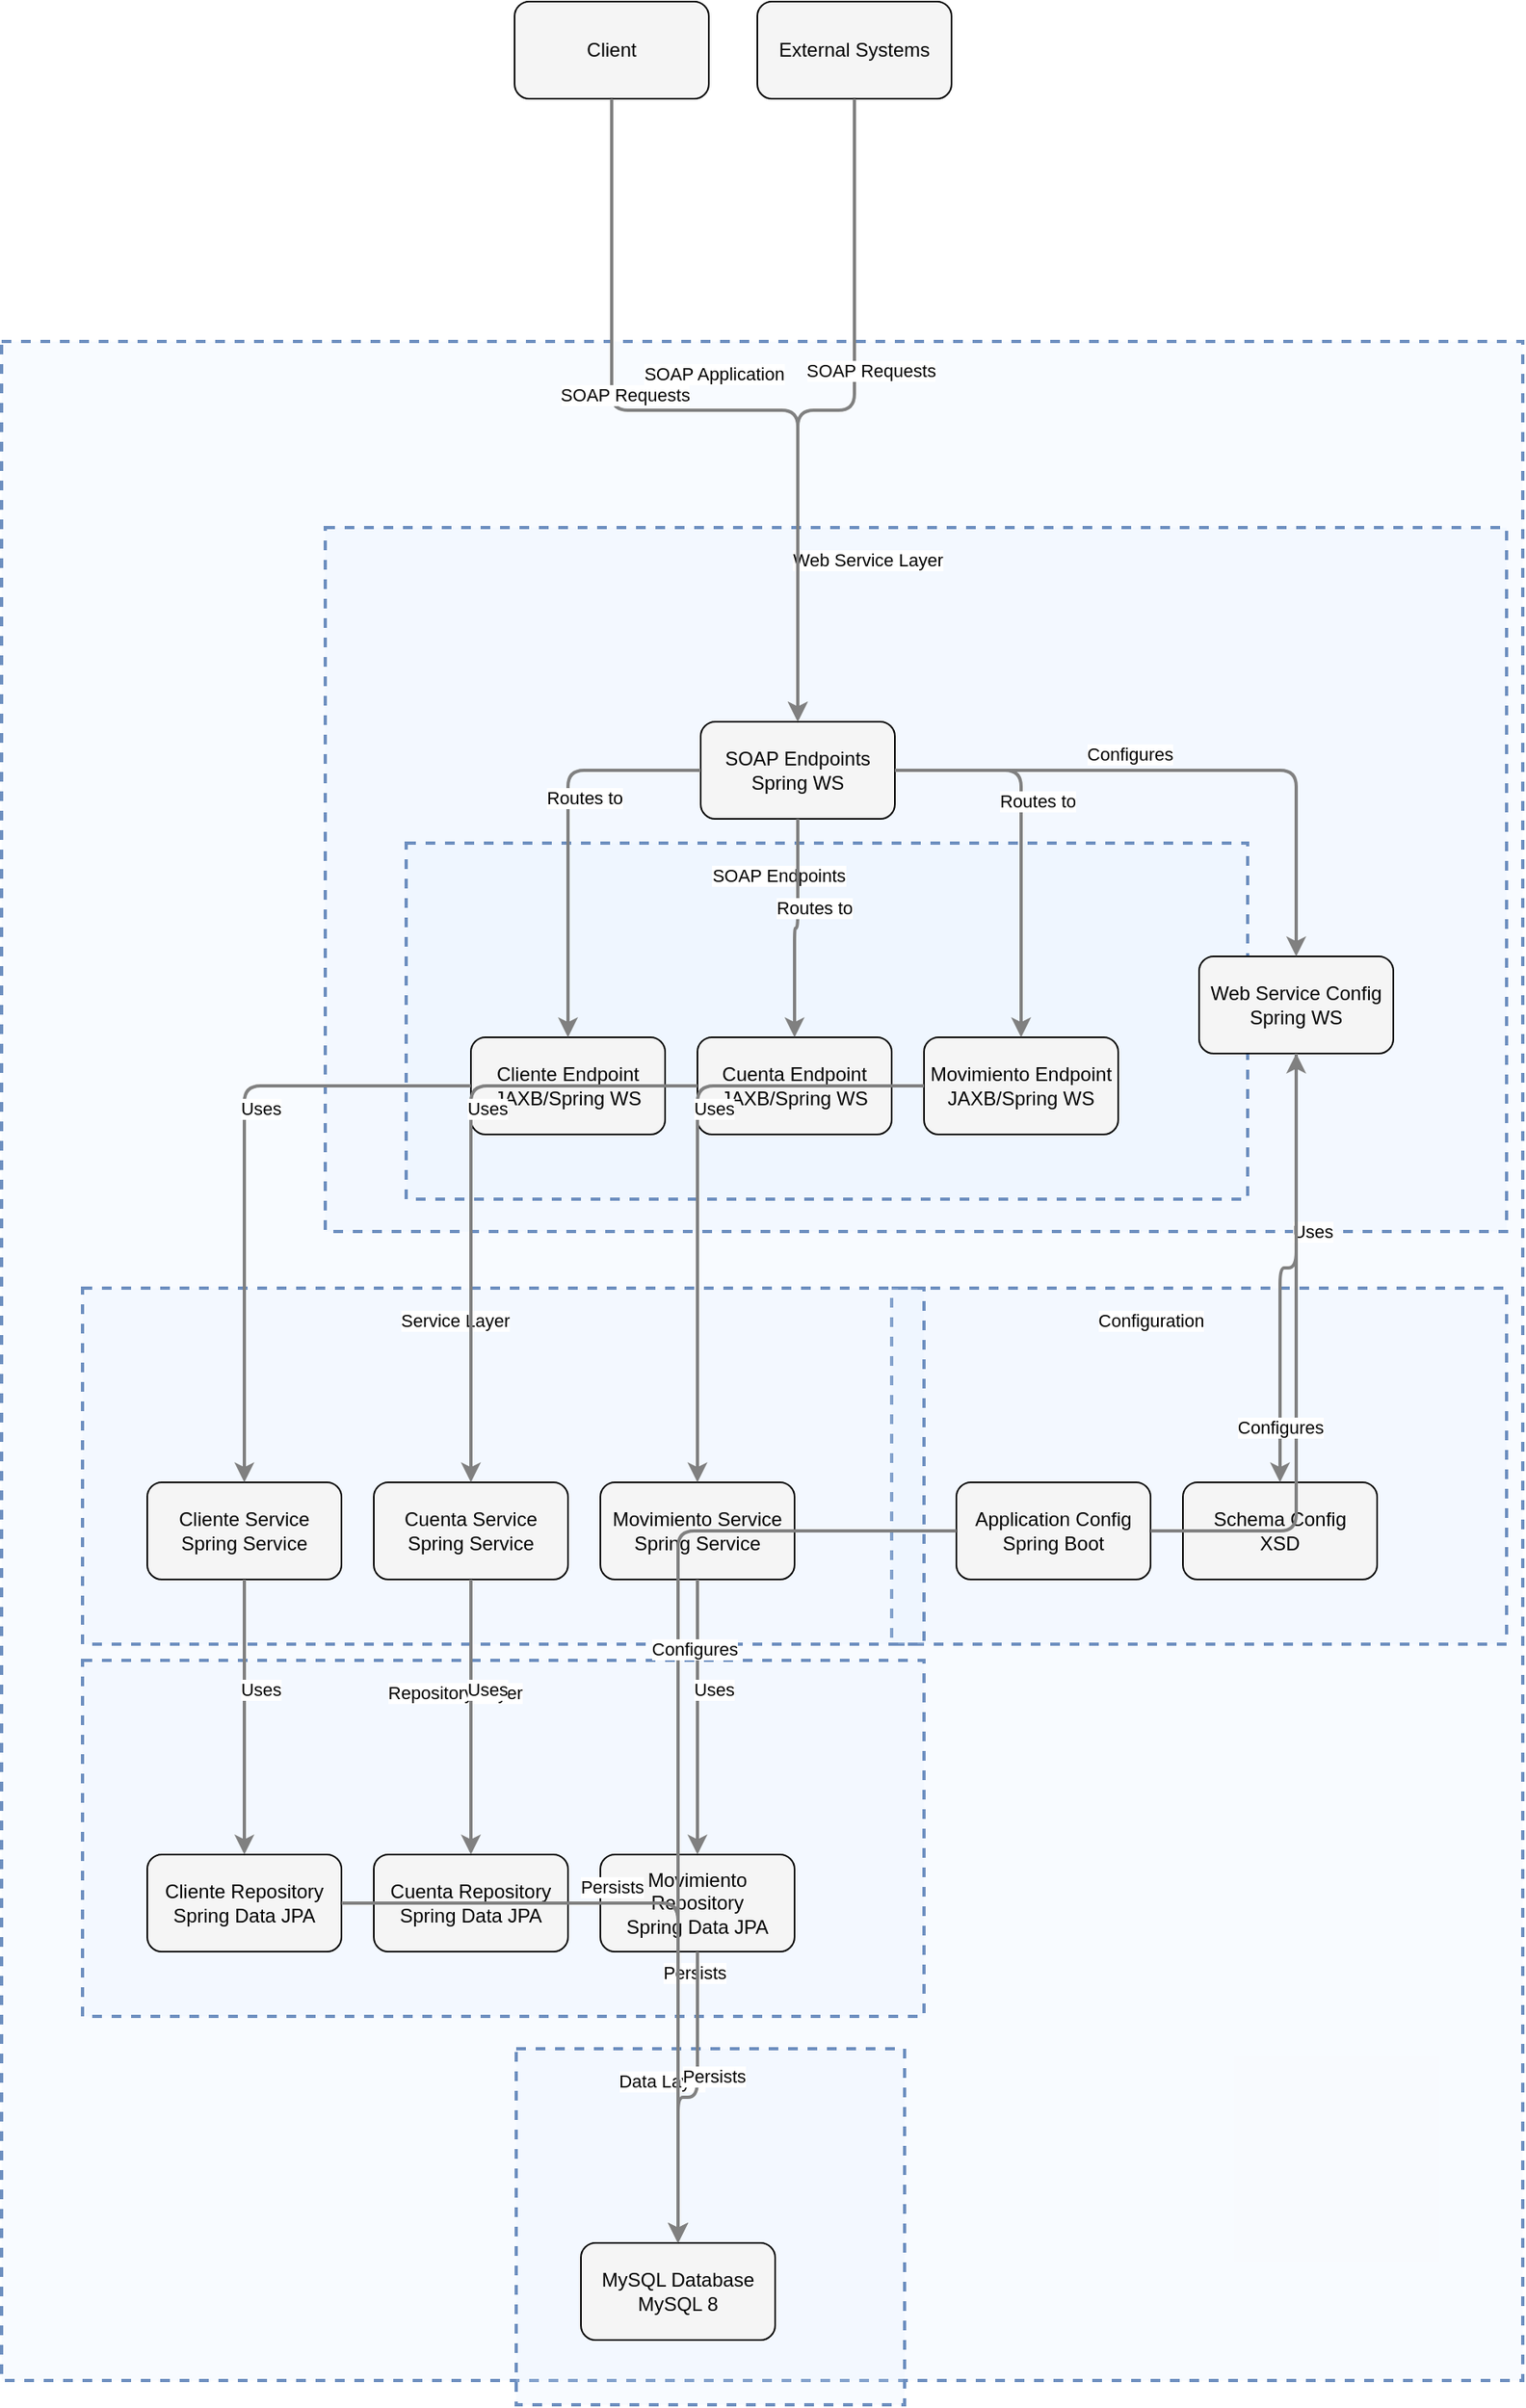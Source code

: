 <?xml version="1.0" encoding="UTF-8"?>
      <mxfile version="14.6.5" type="device">
        <diagram id="codeviz-diagram" name="System Diagram">
          <mxGraphModel dx="1000" dy="1000" grid="1" gridSize="10" guides="1" tooltips="1" connect="1" arrows="1" fold="1" page="1" pageScale="1" pageWidth="1169" pageHeight="827" math="0" shadow="0">
            <root>
              <mxCell id="0"/>
              <mxCell id="1" parent="0"/>
              <mxCell id="subGraph0" value="" style="html=1;whiteSpace=wrap;container=1;fillColor=#dae8fc;strokeColor=#6c8ebf;dashed=1;fillOpacity=20;strokeWidth=2;containerType=none;recursiveResize=0;movable=1;resizable=1;autosize=0;dropTarget=0" vertex="1" parent="subGraph1">
                <mxGeometry x="50" y="195" width="520" height="220" as="geometry"/>
              </mxCell>
              <mxCell id="subGraph0_label" value="SOAP Endpoints" style="edgeLabel;html=1;align=center;verticalAlign=middle;resizable=0;labelBackgroundColor=white;spacing=5" vertex="1" parent="subGraph1">
                <mxGeometry x="58" y="203" width="444" height="24" as="geometry"/>
              </mxCell>
<mxCell id="Configuration" value="" style="html=1;whiteSpace=wrap;container=1;fillColor=#dae8fc;strokeColor=#6c8ebf;dashed=1;fillOpacity=20;strokeWidth=2;containerType=none;recursiveResize=0;movable=1;resizable=1;autosize=0;dropTarget=0" vertex="1" parent="subGraph6">
                <mxGeometry x="550" y="585" width="380" height="220" as="geometry"/>
              </mxCell>
              <mxCell id="Configuration_label" value="Configuration" style="edgeLabel;html=1;align=center;verticalAlign=middle;resizable=0;labelBackgroundColor=white;spacing=5" vertex="1" parent="subGraph6">
                <mxGeometry x="558" y="593" width="304" height="24" as="geometry"/>
              </mxCell>
<mxCell id="subGraph4" value="" style="html=1;whiteSpace=wrap;container=1;fillColor=#dae8fc;strokeColor=#6c8ebf;dashed=1;fillOpacity=20;strokeWidth=2;containerType=none;recursiveResize=0;movable=1;resizable=1;autosize=0;dropTarget=0" vertex="1" parent="subGraph6">
                <mxGeometry x="318" y="1055" width="240" height="220" as="geometry"/>
              </mxCell>
              <mxCell id="subGraph4_label" value="Data Layer" style="edgeLabel;html=1;align=center;verticalAlign=middle;resizable=0;labelBackgroundColor=white;spacing=5" vertex="1" parent="subGraph6">
                <mxGeometry x="326" y="1063" width="164" height="24" as="geometry"/>
              </mxCell>
<mxCell id="subGraph3" value="" style="html=1;whiteSpace=wrap;container=1;fillColor=#dae8fc;strokeColor=#6c8ebf;dashed=1;fillOpacity=20;strokeWidth=2;containerType=none;recursiveResize=0;movable=1;resizable=1;autosize=0;dropTarget=0" vertex="1" parent="subGraph6">
                <mxGeometry x="50" y="815" width="520" height="220" as="geometry"/>
              </mxCell>
              <mxCell id="subGraph3_label" value="Repository Layer" style="edgeLabel;html=1;align=center;verticalAlign=middle;resizable=0;labelBackgroundColor=white;spacing=5" vertex="1" parent="subGraph6">
                <mxGeometry x="58" y="823" width="444" height="24" as="geometry"/>
              </mxCell>
<mxCell id="subGraph2" value="" style="html=1;whiteSpace=wrap;container=1;fillColor=#dae8fc;strokeColor=#6c8ebf;dashed=1;fillOpacity=20;strokeWidth=2;containerType=none;recursiveResize=0;movable=1;resizable=1;autosize=0;dropTarget=0" vertex="1" parent="subGraph6">
                <mxGeometry x="50" y="585" width="520" height="220" as="geometry"/>
              </mxCell>
              <mxCell id="subGraph2_label" value="Service Layer" style="edgeLabel;html=1;align=center;verticalAlign=middle;resizable=0;labelBackgroundColor=white;spacing=5" vertex="1" parent="subGraph6">
                <mxGeometry x="58" y="593" width="444" height="24" as="geometry"/>
              </mxCell>
<mxCell id="subGraph1" value="" style="html=1;whiteSpace=wrap;container=1;fillColor=#dae8fc;strokeColor=#6c8ebf;dashed=1;fillOpacity=20;strokeWidth=2;containerType=none;recursiveResize=0;movable=1;resizable=1;autosize=0;dropTarget=0" vertex="1" parent="subGraph6">
                <mxGeometry x="200" y="115" width="730" height="435" as="geometry"/>
              </mxCell>
              <mxCell id="subGraph1_label" value="Web Service Layer" style="edgeLabel;html=1;align=center;verticalAlign=middle;resizable=0;labelBackgroundColor=white;spacing=5" vertex="1" parent="subGraph6">
                <mxGeometry x="208" y="123" width="654" height="24" as="geometry"/>
              </mxCell>
<mxCell id="subGraph6" value="" style="html=1;whiteSpace=wrap;container=1;fillColor=#dae8fc;strokeColor=#6c8ebf;dashed=1;fillOpacity=20;strokeWidth=2;containerType=none;recursiveResize=0;movable=1;resizable=1;autosize=0;dropTarget=0" vertex="1" parent="1">
                <mxGeometry x="32" y="222" width="940" height="1260" as="geometry"/>
              </mxCell>
              <mxCell id="subGraph6_label" value="SOAP Application" style="edgeLabel;html=1;align=center;verticalAlign=middle;resizable=0;labelBackgroundColor=white;spacing=5" vertex="1" parent="1">
                <mxGeometry x="40" y="230" width="864" height="24" as="geometry"/>
              </mxCell>
              <mxCell id="Client" value="Client" style="rounded=1;whiteSpace=wrap;html=1;fillColor=#f5f5f5" vertex="1" parent="1">
                    <mxGeometry x="349" y="12" width="120" height="60" as="geometry"/>
                  </mxCell>
<mxCell id="ExternalSystem" value="External Systems" style="rounded=1;whiteSpace=wrap;html=1;fillColor=#f5f5f5" vertex="1" parent="1">
                    <mxGeometry x="499" y="12" width="120" height="60" as="geometry"/>
                  </mxCell>
<mxCell id="SOAPEndpoints" value="SOAP Endpoints&lt;br&gt;Spring WS" style="rounded=1;whiteSpace=wrap;html=1;fillColor=#f5f5f5" vertex="1" parent="subGraph1">
                    <mxGeometry x="232" y="120" width="120" height="60" as="geometry"/>
                  </mxCell>
<mxCell id="WebServiceConfig" value="Web Service Config&lt;br&gt;Spring WS" style="rounded=1;whiteSpace=wrap;html=1;fillColor=#f5f5f5" vertex="1" parent="subGraph1">
                    <mxGeometry x="540" y="265" width="120" height="60" as="geometry"/>
                  </mxCell>
<mxCell id="ClienteEndpoint" value="Cliente Endpoint&lt;br&gt;JAXB/Spring WS" style="rounded=1;whiteSpace=wrap;html=1;fillColor=#f5f5f5" vertex="1" parent="subGraph0">
                    <mxGeometry x="40" y="120" width="120" height="60" as="geometry"/>
                  </mxCell>
<mxCell id="CuentaEndpoint" value="Cuenta Endpoint&lt;br&gt;JAXB/Spring WS" style="rounded=1;whiteSpace=wrap;html=1;fillColor=#f5f5f5" vertex="1" parent="subGraph0">
                    <mxGeometry x="180" y="120" width="120" height="60" as="geometry"/>
                  </mxCell>
<mxCell id="MovimientoEndpoint" value="Movimiento Endpoint&lt;br&gt;JAXB/Spring WS" style="rounded=1;whiteSpace=wrap;html=1;fillColor=#f5f5f5" vertex="1" parent="subGraph0">
                    <mxGeometry x="320" y="120" width="120" height="60" as="geometry"/>
                  </mxCell>
<mxCell id="ClienteService" value="Cliente Service&lt;br&gt;Spring Service" style="rounded=1;whiteSpace=wrap;html=1;fillColor=#f5f5f5" vertex="1" parent="subGraph2">
                    <mxGeometry x="40" y="120" width="120" height="60" as="geometry"/>
                  </mxCell>
<mxCell id="CuentaService" value="Cuenta Service&lt;br&gt;Spring Service" style="rounded=1;whiteSpace=wrap;html=1;fillColor=#f5f5f5" vertex="1" parent="subGraph2">
                    <mxGeometry x="180" y="120" width="120" height="60" as="geometry"/>
                  </mxCell>
<mxCell id="MovimientoService" value="Movimiento Service&lt;br&gt;Spring Service" style="rounded=1;whiteSpace=wrap;html=1;fillColor=#f5f5f5" vertex="1" parent="subGraph2">
                    <mxGeometry x="320" y="120" width="120" height="60" as="geometry"/>
                  </mxCell>
<mxCell id="ClienteRepo" value="Cliente Repository&lt;br&gt;Spring Data JPA" style="rounded=1;whiteSpace=wrap;html=1;fillColor=#f5f5f5" vertex="1" parent="subGraph3">
                    <mxGeometry x="40" y="120" width="120" height="60" as="geometry"/>
                  </mxCell>
<mxCell id="CuentaRepo" value="Cuenta Repository&lt;br&gt;Spring Data JPA" style="rounded=1;whiteSpace=wrap;html=1;fillColor=#f5f5f5" vertex="1" parent="subGraph3">
                    <mxGeometry x="180" y="120" width="120" height="60" as="geometry"/>
                  </mxCell>
<mxCell id="MovimientoRepo" value="Movimiento Repository&lt;br&gt;Spring Data JPA" style="rounded=1;whiteSpace=wrap;html=1;fillColor=#f5f5f5" vertex="1" parent="subGraph3">
                    <mxGeometry x="320" y="120" width="120" height="60" as="geometry"/>
                  </mxCell>
<mxCell id="Database" value="MySQL Database&lt;br&gt;MySQL 8" style="rounded=1;whiteSpace=wrap;html=1;fillColor=#f5f5f5" vertex="1" parent="subGraph4">
                    <mxGeometry x="40" y="120" width="120" height="60" as="geometry"/>
                  </mxCell>
<mxCell id="AppConfig" value="Application Config&lt;br&gt;Spring Boot" style="rounded=1;whiteSpace=wrap;html=1;fillColor=#f5f5f5" vertex="1" parent="Configuration">
                    <mxGeometry x="40" y="120" width="120" height="60" as="geometry"/>
                  </mxCell>
<mxCell id="SchemaConfig" value="Schema Config&lt;br&gt;XSD" style="rounded=1;whiteSpace=wrap;html=1;fillColor=#f5f5f5" vertex="1" parent="Configuration">
                    <mxGeometry x="180" y="120" width="120" height="60" as="geometry"/>
                  </mxCell>
              <mxCell id="edge-L_Client_SOAPEndpoints_0" style="edgeStyle=orthogonalEdgeStyle;rounded=1;orthogonalLoop=1;jettySize=auto;html=1;strokeColor=#808080;strokeWidth=2;jumpStyle=arc;jumpSize=10;spacing=15;labelBackgroundColor=white;labelBorderColor=none" edge="1" parent="1" source="Client" target="SOAPEndpoints">
                  <mxGeometry relative="1" as="geometry"/>
                </mxCell>
                <mxCell id="edge-L_Client_SOAPEndpoints_0_label" value="SOAP Requests" style="edgeLabel;html=1;align=center;verticalAlign=middle;resizable=0;points=[];" vertex="1" connectable="0" parent="edge-L_Client_SOAPEndpoints_0">
                  <mxGeometry x="-0.2" y="10" relative="1" as="geometry">
                    <mxPoint as="offset"/>
                  </mxGeometry>
                </mxCell>
<mxCell id="edge-L_ExternalSystem_SOAPEndpoints_1" style="edgeStyle=orthogonalEdgeStyle;rounded=1;orthogonalLoop=1;jettySize=auto;html=1;strokeColor=#808080;strokeWidth=2;jumpStyle=arc;jumpSize=10;spacing=15;labelBackgroundColor=white;labelBorderColor=none" edge="1" parent="1" source="ExternalSystem" target="SOAPEndpoints">
                  <mxGeometry relative="1" as="geometry"/>
                </mxCell>
                <mxCell id="edge-L_ExternalSystem_SOAPEndpoints_1_label" value="SOAP Requests" style="edgeLabel;html=1;align=center;verticalAlign=middle;resizable=0;points=[];" vertex="1" connectable="0" parent="edge-L_ExternalSystem_SOAPEndpoints_1">
                  <mxGeometry x="-0.2" y="10" relative="1" as="geometry">
                    <mxPoint as="offset"/>
                  </mxGeometry>
                </mxCell>
<mxCell id="edge-L_SOAPEndpoints_WebServiceConfig_2" style="edgeStyle=orthogonalEdgeStyle;rounded=1;orthogonalLoop=1;jettySize=auto;html=1;strokeColor=#808080;strokeWidth=2;jumpStyle=arc;jumpSize=10;spacing=15;labelBackgroundColor=white;labelBorderColor=none" edge="1" parent="1" source="SOAPEndpoints" target="WebServiceConfig">
                  <mxGeometry relative="1" as="geometry"/>
                </mxCell>
                <mxCell id="edge-L_SOAPEndpoints_WebServiceConfig_2_label" value="Configures" style="edgeLabel;html=1;align=center;verticalAlign=middle;resizable=0;points=[];" vertex="1" connectable="0" parent="edge-L_SOAPEndpoints_WebServiceConfig_2">
                  <mxGeometry x="-0.2" y="10" relative="1" as="geometry">
                    <mxPoint as="offset"/>
                  </mxGeometry>
                </mxCell>
<mxCell id="edge-L_WebServiceConfig_SchemaConfig_3" style="edgeStyle=orthogonalEdgeStyle;rounded=1;orthogonalLoop=1;jettySize=auto;html=1;strokeColor=#808080;strokeWidth=2;jumpStyle=arc;jumpSize=10;spacing=15;labelBackgroundColor=white;labelBorderColor=none" edge="1" parent="1" source="WebServiceConfig" target="SchemaConfig">
                  <mxGeometry relative="1" as="geometry"/>
                </mxCell>
                <mxCell id="edge-L_WebServiceConfig_SchemaConfig_3_label" value="Uses" style="edgeLabel;html=1;align=center;verticalAlign=middle;resizable=0;points=[];" vertex="1" connectable="0" parent="edge-L_WebServiceConfig_SchemaConfig_3">
                  <mxGeometry x="-0.2" y="10" relative="1" as="geometry">
                    <mxPoint as="offset"/>
                  </mxGeometry>
                </mxCell>
<mxCell id="edge-L_SOAPEndpoints_ClienteEndpoint_4" style="edgeStyle=orthogonalEdgeStyle;rounded=1;orthogonalLoop=1;jettySize=auto;html=1;strokeColor=#808080;strokeWidth=2;jumpStyle=arc;jumpSize=10;spacing=15;labelBackgroundColor=white;labelBorderColor=none" edge="1" parent="1" source="SOAPEndpoints" target="ClienteEndpoint">
                  <mxGeometry relative="1" as="geometry"/>
                </mxCell>
                <mxCell id="edge-L_SOAPEndpoints_ClienteEndpoint_4_label" value="Routes to" style="edgeLabel;html=1;align=center;verticalAlign=middle;resizable=0;points=[];" vertex="1" connectable="0" parent="edge-L_SOAPEndpoints_ClienteEndpoint_4">
                  <mxGeometry x="-0.2" y="10" relative="1" as="geometry">
                    <mxPoint as="offset"/>
                  </mxGeometry>
                </mxCell>
<mxCell id="edge-L_SOAPEndpoints_CuentaEndpoint_5" style="edgeStyle=orthogonalEdgeStyle;rounded=1;orthogonalLoop=1;jettySize=auto;html=1;strokeColor=#808080;strokeWidth=2;jumpStyle=arc;jumpSize=10;spacing=15;labelBackgroundColor=white;labelBorderColor=none" edge="1" parent="1" source="SOAPEndpoints" target="CuentaEndpoint">
                  <mxGeometry relative="1" as="geometry"/>
                </mxCell>
                <mxCell id="edge-L_SOAPEndpoints_CuentaEndpoint_5_label" value="Routes to" style="edgeLabel;html=1;align=center;verticalAlign=middle;resizable=0;points=[];" vertex="1" connectable="0" parent="edge-L_SOAPEndpoints_CuentaEndpoint_5">
                  <mxGeometry x="-0.2" y="10" relative="1" as="geometry">
                    <mxPoint as="offset"/>
                  </mxGeometry>
                </mxCell>
<mxCell id="edge-L_SOAPEndpoints_MovimientoEndpoint_6" style="edgeStyle=orthogonalEdgeStyle;rounded=1;orthogonalLoop=1;jettySize=auto;html=1;strokeColor=#808080;strokeWidth=2;jumpStyle=arc;jumpSize=10;spacing=15;labelBackgroundColor=white;labelBorderColor=none" edge="1" parent="1" source="SOAPEndpoints" target="MovimientoEndpoint">
                  <mxGeometry relative="1" as="geometry"/>
                </mxCell>
                <mxCell id="edge-L_SOAPEndpoints_MovimientoEndpoint_6_label" value="Routes to" style="edgeLabel;html=1;align=center;verticalAlign=middle;resizable=0;points=[];" vertex="1" connectable="0" parent="edge-L_SOAPEndpoints_MovimientoEndpoint_6">
                  <mxGeometry x="-0.2" y="10" relative="1" as="geometry">
                    <mxPoint as="offset"/>
                  </mxGeometry>
                </mxCell>
<mxCell id="edge-L_ClienteEndpoint_ClienteService_7" style="edgeStyle=orthogonalEdgeStyle;rounded=1;orthogonalLoop=1;jettySize=auto;html=1;strokeColor=#808080;strokeWidth=2;jumpStyle=arc;jumpSize=10;spacing=15;labelBackgroundColor=white;labelBorderColor=none" edge="1" parent="1" source="ClienteEndpoint" target="ClienteService">
                  <mxGeometry relative="1" as="geometry"/>
                </mxCell>
                <mxCell id="edge-L_ClienteEndpoint_ClienteService_7_label" value="Uses" style="edgeLabel;html=1;align=center;verticalAlign=middle;resizable=0;points=[];" vertex="1" connectable="0" parent="edge-L_ClienteEndpoint_ClienteService_7">
                  <mxGeometry x="-0.2" y="10" relative="1" as="geometry">
                    <mxPoint as="offset"/>
                  </mxGeometry>
                </mxCell>
<mxCell id="edge-L_CuentaEndpoint_CuentaService_8" style="edgeStyle=orthogonalEdgeStyle;rounded=1;orthogonalLoop=1;jettySize=auto;html=1;strokeColor=#808080;strokeWidth=2;jumpStyle=arc;jumpSize=10;spacing=15;labelBackgroundColor=white;labelBorderColor=none" edge="1" parent="1" source="CuentaEndpoint" target="CuentaService">
                  <mxGeometry relative="1" as="geometry"/>
                </mxCell>
                <mxCell id="edge-L_CuentaEndpoint_CuentaService_8_label" value="Uses" style="edgeLabel;html=1;align=center;verticalAlign=middle;resizable=0;points=[];" vertex="1" connectable="0" parent="edge-L_CuentaEndpoint_CuentaService_8">
                  <mxGeometry x="-0.2" y="10" relative="1" as="geometry">
                    <mxPoint as="offset"/>
                  </mxGeometry>
                </mxCell>
<mxCell id="edge-L_MovimientoEndpoint_MovimientoService_9" style="edgeStyle=orthogonalEdgeStyle;rounded=1;orthogonalLoop=1;jettySize=auto;html=1;strokeColor=#808080;strokeWidth=2;jumpStyle=arc;jumpSize=10;spacing=15;labelBackgroundColor=white;labelBorderColor=none" edge="1" parent="1" source="MovimientoEndpoint" target="MovimientoService">
                  <mxGeometry relative="1" as="geometry"/>
                </mxCell>
                <mxCell id="edge-L_MovimientoEndpoint_MovimientoService_9_label" value="Uses" style="edgeLabel;html=1;align=center;verticalAlign=middle;resizable=0;points=[];" vertex="1" connectable="0" parent="edge-L_MovimientoEndpoint_MovimientoService_9">
                  <mxGeometry x="-0.2" y="10" relative="1" as="geometry">
                    <mxPoint as="offset"/>
                  </mxGeometry>
                </mxCell>
<mxCell id="edge-L_ClienteService_ClienteRepo_10" style="edgeStyle=orthogonalEdgeStyle;rounded=1;orthogonalLoop=1;jettySize=auto;html=1;strokeColor=#808080;strokeWidth=2;jumpStyle=arc;jumpSize=10;spacing=15;labelBackgroundColor=white;labelBorderColor=none" edge="1" parent="1" source="ClienteService" target="ClienteRepo">
                  <mxGeometry relative="1" as="geometry"/>
                </mxCell>
                <mxCell id="edge-L_ClienteService_ClienteRepo_10_label" value="Uses" style="edgeLabel;html=1;align=center;verticalAlign=middle;resizable=0;points=[];" vertex="1" connectable="0" parent="edge-L_ClienteService_ClienteRepo_10">
                  <mxGeometry x="-0.2" y="10" relative="1" as="geometry">
                    <mxPoint as="offset"/>
                  </mxGeometry>
                </mxCell>
<mxCell id="edge-L_CuentaService_CuentaRepo_11" style="edgeStyle=orthogonalEdgeStyle;rounded=1;orthogonalLoop=1;jettySize=auto;html=1;strokeColor=#808080;strokeWidth=2;jumpStyle=arc;jumpSize=10;spacing=15;labelBackgroundColor=white;labelBorderColor=none" edge="1" parent="1" source="CuentaService" target="CuentaRepo">
                  <mxGeometry relative="1" as="geometry"/>
                </mxCell>
                <mxCell id="edge-L_CuentaService_CuentaRepo_11_label" value="Uses" style="edgeLabel;html=1;align=center;verticalAlign=middle;resizable=0;points=[];" vertex="1" connectable="0" parent="edge-L_CuentaService_CuentaRepo_11">
                  <mxGeometry x="-0.2" y="10" relative="1" as="geometry">
                    <mxPoint as="offset"/>
                  </mxGeometry>
                </mxCell>
<mxCell id="edge-L_MovimientoService_MovimientoRepo_12" style="edgeStyle=orthogonalEdgeStyle;rounded=1;orthogonalLoop=1;jettySize=auto;html=1;strokeColor=#808080;strokeWidth=2;jumpStyle=arc;jumpSize=10;spacing=15;labelBackgroundColor=white;labelBorderColor=none" edge="1" parent="1" source="MovimientoService" target="MovimientoRepo">
                  <mxGeometry relative="1" as="geometry"/>
                </mxCell>
                <mxCell id="edge-L_MovimientoService_MovimientoRepo_12_label" value="Uses" style="edgeLabel;html=1;align=center;verticalAlign=middle;resizable=0;points=[];" vertex="1" connectable="0" parent="edge-L_MovimientoService_MovimientoRepo_12">
                  <mxGeometry x="-0.2" y="10" relative="1" as="geometry">
                    <mxPoint as="offset"/>
                  </mxGeometry>
                </mxCell>
<mxCell id="edge-L_ClienteRepo_Database_13" style="edgeStyle=orthogonalEdgeStyle;rounded=1;orthogonalLoop=1;jettySize=auto;html=1;strokeColor=#808080;strokeWidth=2;jumpStyle=arc;jumpSize=10;spacing=15;labelBackgroundColor=white;labelBorderColor=none" edge="1" parent="1" source="ClienteRepo" target="Database">
                  <mxGeometry relative="1" as="geometry"/>
                </mxCell>
                <mxCell id="edge-L_ClienteRepo_Database_13_label" value="Persists" style="edgeLabel;html=1;align=center;verticalAlign=middle;resizable=0;points=[];" vertex="1" connectable="0" parent="edge-L_ClienteRepo_Database_13">
                  <mxGeometry x="-0.2" y="10" relative="1" as="geometry">
                    <mxPoint as="offset"/>
                  </mxGeometry>
                </mxCell>
<mxCell id="edge-L_CuentaRepo_Database_14" style="edgeStyle=orthogonalEdgeStyle;rounded=1;orthogonalLoop=1;jettySize=auto;html=1;strokeColor=#808080;strokeWidth=2;jumpStyle=arc;jumpSize=10;spacing=15;labelBackgroundColor=white;labelBorderColor=none" edge="1" parent="1" source="CuentaRepo" target="Database">
                  <mxGeometry relative="1" as="geometry"/>
                </mxCell>
                <mxCell id="edge-L_CuentaRepo_Database_14_label" value="Persists" style="edgeLabel;html=1;align=center;verticalAlign=middle;resizable=0;points=[];" vertex="1" connectable="0" parent="edge-L_CuentaRepo_Database_14">
                  <mxGeometry x="-0.2" y="10" relative="1" as="geometry">
                    <mxPoint as="offset"/>
                  </mxGeometry>
                </mxCell>
<mxCell id="edge-L_MovimientoRepo_Database_15" style="edgeStyle=orthogonalEdgeStyle;rounded=1;orthogonalLoop=1;jettySize=auto;html=1;strokeColor=#808080;strokeWidth=2;jumpStyle=arc;jumpSize=10;spacing=15;labelBackgroundColor=white;labelBorderColor=none" edge="1" parent="1" source="MovimientoRepo" target="Database">
                  <mxGeometry relative="1" as="geometry"/>
                </mxCell>
                <mxCell id="edge-L_MovimientoRepo_Database_15_label" value="Persists" style="edgeLabel;html=1;align=center;verticalAlign=middle;resizable=0;points=[];" vertex="1" connectable="0" parent="edge-L_MovimientoRepo_Database_15">
                  <mxGeometry x="-0.2" y="10" relative="1" as="geometry">
                    <mxPoint as="offset"/>
                  </mxGeometry>
                </mxCell>
<mxCell id="edge-L_AppConfig_Database_16" style="edgeStyle=orthogonalEdgeStyle;rounded=1;orthogonalLoop=1;jettySize=auto;html=1;strokeColor=#808080;strokeWidth=2;jumpStyle=arc;jumpSize=10;spacing=15;labelBackgroundColor=white;labelBorderColor=none" edge="1" parent="1" source="AppConfig" target="Database">
                  <mxGeometry relative="1" as="geometry"/>
                </mxCell>
                <mxCell id="edge-L_AppConfig_Database_16_label" value="Configures" style="edgeLabel;html=1;align=center;verticalAlign=middle;resizable=0;points=[];" vertex="1" connectable="0" parent="edge-L_AppConfig_Database_16">
                  <mxGeometry x="-0.2" y="10" relative="1" as="geometry">
                    <mxPoint as="offset"/>
                  </mxGeometry>
                </mxCell>
<mxCell id="edge-L_AppConfig_WebServiceConfig_17" style="edgeStyle=orthogonalEdgeStyle;rounded=1;orthogonalLoop=1;jettySize=auto;html=1;strokeColor=#808080;strokeWidth=2;jumpStyle=arc;jumpSize=10;spacing=15;labelBackgroundColor=white;labelBorderColor=none" edge="1" parent="1" source="AppConfig" target="WebServiceConfig">
                  <mxGeometry relative="1" as="geometry"/>
                </mxCell>
                <mxCell id="edge-L_AppConfig_WebServiceConfig_17_label" value="Configures" style="edgeLabel;html=1;align=center;verticalAlign=middle;resizable=0;points=[];" vertex="1" connectable="0" parent="edge-L_AppConfig_WebServiceConfig_17">
                  <mxGeometry x="-0.2" y="10" relative="1" as="geometry">
                    <mxPoint as="offset"/>
                  </mxGeometry>
                </mxCell>
            </root>
          </mxGraphModel>
        </diagram>
      </mxfile>